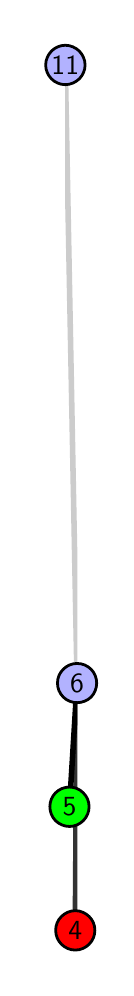 \begingroup%
\makeatletter%
\begin{pgfpicture}%
\pgfpathrectangle{\pgfpointorigin}{\pgfqpoint{0.391in}{4.7in}}%
\pgfusepath{use as bounding box, clip}%
\begin{pgfscope}%
\pgfsetbuttcap%
\pgfsetmiterjoin%
\definecolor{currentfill}{rgb}{1.0,1.0,1.0}%
\pgfsetfillcolor{currentfill}%
\pgfsetlinewidth{0.0pt}%
\definecolor{currentstroke}{rgb}{1.0,1.0,1.0}%
\pgfsetstrokecolor{currentstroke}%
\pgfsetdash{}{0pt}%
\pgfpathmoveto{\pgfqpoint{0.0in}{0.0in}}%
\pgfpathlineto{\pgfqpoint{0.391in}{0.0in}}%
\pgfpathlineto{\pgfqpoint{0.391in}{4.7in}}%
\pgfpathlineto{\pgfqpoint{0.0in}{4.7in}}%
\pgfpathlineto{\pgfqpoint{0.0in}{0.0in}}%
\pgfpathclose%
\pgfusepath{fill}%
\end{pgfscope}%
\begin{pgfscope}%
\pgfsetbuttcap%
\pgfsetmiterjoin%
\definecolor{currentfill}{rgb}{1.0,1.0,1.0}%
\pgfsetfillcolor{currentfill}%
\pgfsetlinewidth{0.0pt}%
\definecolor{currentstroke}{rgb}{0.0,0.0,0.0}%
\pgfsetstrokecolor{currentstroke}%
\pgfsetstrokeopacity{0.0}%
\pgfsetdash{}{0pt}%
\pgfpathmoveto{\pgfqpoint{0.187in}{0.1in}}%
\pgfpathlineto{\pgfqpoint{0.248in}{0.1in}}%
\pgfpathlineto{\pgfqpoint{0.248in}{4.6in}}%
\pgfpathlineto{\pgfqpoint{0.187in}{4.6in}}%
\pgfpathlineto{\pgfqpoint{0.187in}{0.1in}}%
\pgfpathclose%
\pgfusepath{fill}%
\end{pgfscope}%
\begin{pgfscope}%
\pgfpathrectangle{\pgfqpoint{0.187in}{0.1in}}{\pgfqpoint{0.061in}{4.5in}}%
\pgfusepath{clip}%
\pgfsetrectcap%
\pgfsetroundjoin%
\pgfsetlinewidth{2.007pt}%
\definecolor{currentstroke}{rgb}{0.2,0.2,0.2}%
\pgfsetstrokecolor{currentstroke}%
\pgfsetdash{}{0pt}%
\pgfpathmoveto{\pgfqpoint{0.238in}{0.187in}}%
\pgfpathlineto{\pgfqpoint{0.247in}{1.423in}}%
\pgfusepath{stroke}%
\end{pgfscope}%
\begin{pgfscope}%
\pgfpathrectangle{\pgfqpoint{0.187in}{0.1in}}{\pgfqpoint{0.061in}{4.5in}}%
\pgfusepath{clip}%
\pgfsetrectcap%
\pgfsetroundjoin%
\pgfsetlinewidth{2.007pt}%
\definecolor{currentstroke}{rgb}{0.0,0.0,0.0}%
\pgfsetstrokecolor{currentstroke}%
\pgfsetdash{}{0pt}%
\pgfpathmoveto{\pgfqpoint{0.209in}{0.805in}}%
\pgfpathlineto{\pgfqpoint{0.247in}{1.423in}}%
\pgfusepath{stroke}%
\end{pgfscope}%
\begin{pgfscope}%
\pgfpathrectangle{\pgfqpoint{0.187in}{0.1in}}{\pgfqpoint{0.061in}{4.5in}}%
\pgfusepath{clip}%
\pgfsetrectcap%
\pgfsetroundjoin%
\pgfsetlinewidth{2.007pt}%
\definecolor{currentstroke}{rgb}{0.8,0.8,0.8}%
\pgfsetstrokecolor{currentstroke}%
\pgfsetdash{}{0pt}%
\pgfpathmoveto{\pgfqpoint{0.247in}{1.423in}}%
\pgfpathlineto{\pgfqpoint{0.188in}{4.513in}}%
\pgfusepath{stroke}%
\end{pgfscope}%
\begin{pgfscope}%
\pgfsetbuttcap%
\pgfsetroundjoin%
\definecolor{currentfill}{rgb}{0.7,0.7,1.0}%
\pgfsetfillcolor{currentfill}%
\pgfsetlinewidth{1.004pt}%
\definecolor{currentstroke}{rgb}{0.0,0.0,0.0}%
\pgfsetstrokecolor{currentstroke}%
\pgfsetdash{}{0pt}%
\pgfpathmoveto{\pgfqpoint{0.247in}{1.325in}}%
\pgfpathcurveto{\pgfqpoint{0.273in}{1.325in}}{\pgfqpoint{0.298in}{1.335in}}{\pgfqpoint{0.317in}{1.353in}}%
\pgfpathcurveto{\pgfqpoint{0.335in}{1.372in}}{\pgfqpoint{0.345in}{1.397in}}{\pgfqpoint{0.345in}{1.423in}}%
\pgfpathcurveto{\pgfqpoint{0.345in}{1.449in}}{\pgfqpoint{0.335in}{1.474in}}{\pgfqpoint{0.317in}{1.492in}}%
\pgfpathcurveto{\pgfqpoint{0.298in}{1.511in}}{\pgfqpoint{0.273in}{1.521in}}{\pgfqpoint{0.247in}{1.521in}}%
\pgfpathcurveto{\pgfqpoint{0.221in}{1.521in}}{\pgfqpoint{0.196in}{1.511in}}{\pgfqpoint{0.178in}{1.492in}}%
\pgfpathcurveto{\pgfqpoint{0.159in}{1.474in}}{\pgfqpoint{0.149in}{1.449in}}{\pgfqpoint{0.149in}{1.423in}}%
\pgfpathcurveto{\pgfqpoint{0.149in}{1.397in}}{\pgfqpoint{0.159in}{1.372in}}{\pgfqpoint{0.178in}{1.353in}}%
\pgfpathcurveto{\pgfqpoint{0.196in}{1.335in}}{\pgfqpoint{0.221in}{1.325in}}{\pgfqpoint{0.247in}{1.325in}}%
\pgfpathlineto{\pgfqpoint{0.247in}{1.325in}}%
\pgfpathclose%
\pgfusepath{stroke,fill}%
\end{pgfscope}%
\begin{pgfscope}%
\pgfsetbuttcap%
\pgfsetroundjoin%
\definecolor{currentfill}{rgb}{0.7,0.7,1.0}%
\pgfsetfillcolor{currentfill}%
\pgfsetlinewidth{1.004pt}%
\definecolor{currentstroke}{rgb}{0.0,0.0,0.0}%
\pgfsetstrokecolor{currentstroke}%
\pgfsetdash{}{0pt}%
\pgfpathmoveto{\pgfqpoint{0.188in}{4.415in}}%
\pgfpathcurveto{\pgfqpoint{0.214in}{4.415in}}{\pgfqpoint{0.239in}{4.426in}}{\pgfqpoint{0.258in}{4.444in}}%
\pgfpathcurveto{\pgfqpoint{0.276in}{4.462in}}{\pgfqpoint{0.287in}{4.487in}}{\pgfqpoint{0.287in}{4.513in}}%
\pgfpathcurveto{\pgfqpoint{0.287in}{4.54in}}{\pgfqpoint{0.276in}{4.564in}}{\pgfqpoint{0.258in}{4.583in}}%
\pgfpathcurveto{\pgfqpoint{0.239in}{4.601in}}{\pgfqpoint{0.214in}{4.612in}}{\pgfqpoint{0.188in}{4.612in}}%
\pgfpathcurveto{\pgfqpoint{0.162in}{4.612in}}{\pgfqpoint{0.137in}{4.601in}}{\pgfqpoint{0.119in}{4.583in}}%
\pgfpathcurveto{\pgfqpoint{0.101in}{4.564in}}{\pgfqpoint{0.09in}{4.54in}}{\pgfqpoint{0.09in}{4.513in}}%
\pgfpathcurveto{\pgfqpoint{0.09in}{4.487in}}{\pgfqpoint{0.101in}{4.462in}}{\pgfqpoint{0.119in}{4.444in}}%
\pgfpathcurveto{\pgfqpoint{0.137in}{4.426in}}{\pgfqpoint{0.162in}{4.415in}}{\pgfqpoint{0.188in}{4.415in}}%
\pgfpathlineto{\pgfqpoint{0.188in}{4.415in}}%
\pgfpathclose%
\pgfusepath{stroke,fill}%
\end{pgfscope}%
\begin{pgfscope}%
\pgfsetbuttcap%
\pgfsetroundjoin%
\definecolor{currentfill}{rgb}{0.0,1.0,0.0}%
\pgfsetfillcolor{currentfill}%
\pgfsetlinewidth{1.004pt}%
\definecolor{currentstroke}{rgb}{0.0,0.0,0.0}%
\pgfsetstrokecolor{currentstroke}%
\pgfsetdash{}{0pt}%
\pgfpathmoveto{\pgfqpoint{0.209in}{0.706in}}%
\pgfpathcurveto{\pgfqpoint{0.235in}{0.706in}}{\pgfqpoint{0.26in}{0.717in}}{\pgfqpoint{0.278in}{0.735in}}%
\pgfpathcurveto{\pgfqpoint{0.297in}{0.754in}}{\pgfqpoint{0.307in}{0.779in}}{\pgfqpoint{0.307in}{0.805in}}%
\pgfpathcurveto{\pgfqpoint{0.307in}{0.831in}}{\pgfqpoint{0.297in}{0.856in}}{\pgfqpoint{0.278in}{0.874in}}%
\pgfpathcurveto{\pgfqpoint{0.26in}{0.893in}}{\pgfqpoint{0.235in}{0.903in}}{\pgfqpoint{0.209in}{0.903in}}%
\pgfpathcurveto{\pgfqpoint{0.183in}{0.903in}}{\pgfqpoint{0.158in}{0.893in}}{\pgfqpoint{0.139in}{0.874in}}%
\pgfpathcurveto{\pgfqpoint{0.121in}{0.856in}}{\pgfqpoint{0.111in}{0.831in}}{\pgfqpoint{0.111in}{0.805in}}%
\pgfpathcurveto{\pgfqpoint{0.111in}{0.779in}}{\pgfqpoint{0.121in}{0.754in}}{\pgfqpoint{0.139in}{0.735in}}%
\pgfpathcurveto{\pgfqpoint{0.158in}{0.717in}}{\pgfqpoint{0.183in}{0.706in}}{\pgfqpoint{0.209in}{0.706in}}%
\pgfpathlineto{\pgfqpoint{0.209in}{0.706in}}%
\pgfpathclose%
\pgfusepath{stroke,fill}%
\end{pgfscope}%
\begin{pgfscope}%
\pgfsetbuttcap%
\pgfsetroundjoin%
\definecolor{currentfill}{rgb}{1.0,0.0,0.0}%
\pgfsetfillcolor{currentfill}%
\pgfsetlinewidth{1.004pt}%
\definecolor{currentstroke}{rgb}{0.0,0.0,0.0}%
\pgfsetstrokecolor{currentstroke}%
\pgfsetdash{}{0pt}%
\pgfpathmoveto{\pgfqpoint{0.238in}{0.088in}}%
\pgfpathcurveto{\pgfqpoint{0.264in}{0.088in}}{\pgfqpoint{0.289in}{0.099in}}{\pgfqpoint{0.307in}{0.117in}}%
\pgfpathcurveto{\pgfqpoint{0.326in}{0.136in}}{\pgfqpoint{0.336in}{0.16in}}{\pgfqpoint{0.336in}{0.187in}}%
\pgfpathcurveto{\pgfqpoint{0.336in}{0.213in}}{\pgfqpoint{0.326in}{0.238in}}{\pgfqpoint{0.307in}{0.256in}}%
\pgfpathcurveto{\pgfqpoint{0.289in}{0.274in}}{\pgfqpoint{0.264in}{0.285in}}{\pgfqpoint{0.238in}{0.285in}}%
\pgfpathcurveto{\pgfqpoint{0.212in}{0.285in}}{\pgfqpoint{0.187in}{0.274in}}{\pgfqpoint{0.169in}{0.256in}}%
\pgfpathcurveto{\pgfqpoint{0.15in}{0.238in}}{\pgfqpoint{0.14in}{0.213in}}{\pgfqpoint{0.14in}{0.187in}}%
\pgfpathcurveto{\pgfqpoint{0.14in}{0.16in}}{\pgfqpoint{0.15in}{0.136in}}{\pgfqpoint{0.169in}{0.117in}}%
\pgfpathcurveto{\pgfqpoint{0.187in}{0.099in}}{\pgfqpoint{0.212in}{0.088in}}{\pgfqpoint{0.238in}{0.088in}}%
\pgfpathlineto{\pgfqpoint{0.238in}{0.088in}}%
\pgfpathclose%
\pgfusepath{stroke,fill}%
\end{pgfscope}%
\begin{pgfscope}%
\definecolor{textcolor}{rgb}{0.0,0.0,0.0}%
\pgfsetstrokecolor{textcolor}%
\pgfsetfillcolor{textcolor}%
\pgftext[x=0.238in,y=0.187in,,]{\color{textcolor}\sffamily\fontsize{10.0}{12.0}\selectfont 4}%
\end{pgfscope}%
\begin{pgfscope}%
\definecolor{textcolor}{rgb}{0.0,0.0,0.0}%
\pgfsetstrokecolor{textcolor}%
\pgfsetfillcolor{textcolor}%
\pgftext[x=0.209in,y=0.805in,,]{\color{textcolor}\sffamily\fontsize{10.0}{12.0}\selectfont 5}%
\end{pgfscope}%
\begin{pgfscope}%
\definecolor{textcolor}{rgb}{0.0,0.0,0.0}%
\pgfsetstrokecolor{textcolor}%
\pgfsetfillcolor{textcolor}%
\pgftext[x=0.247in,y=1.423in,,]{\color{textcolor}\sffamily\fontsize{10.0}{12.0}\selectfont 6}%
\end{pgfscope}%
\begin{pgfscope}%
\definecolor{textcolor}{rgb}{0.0,0.0,0.0}%
\pgfsetstrokecolor{textcolor}%
\pgfsetfillcolor{textcolor}%
\pgftext[x=0.188in,y=4.513in,,]{\color{textcolor}\sffamily\fontsize{10.0}{12.0}\selectfont 11}%
\end{pgfscope}%
\end{pgfpicture}%
\makeatother%
\endgroup%
